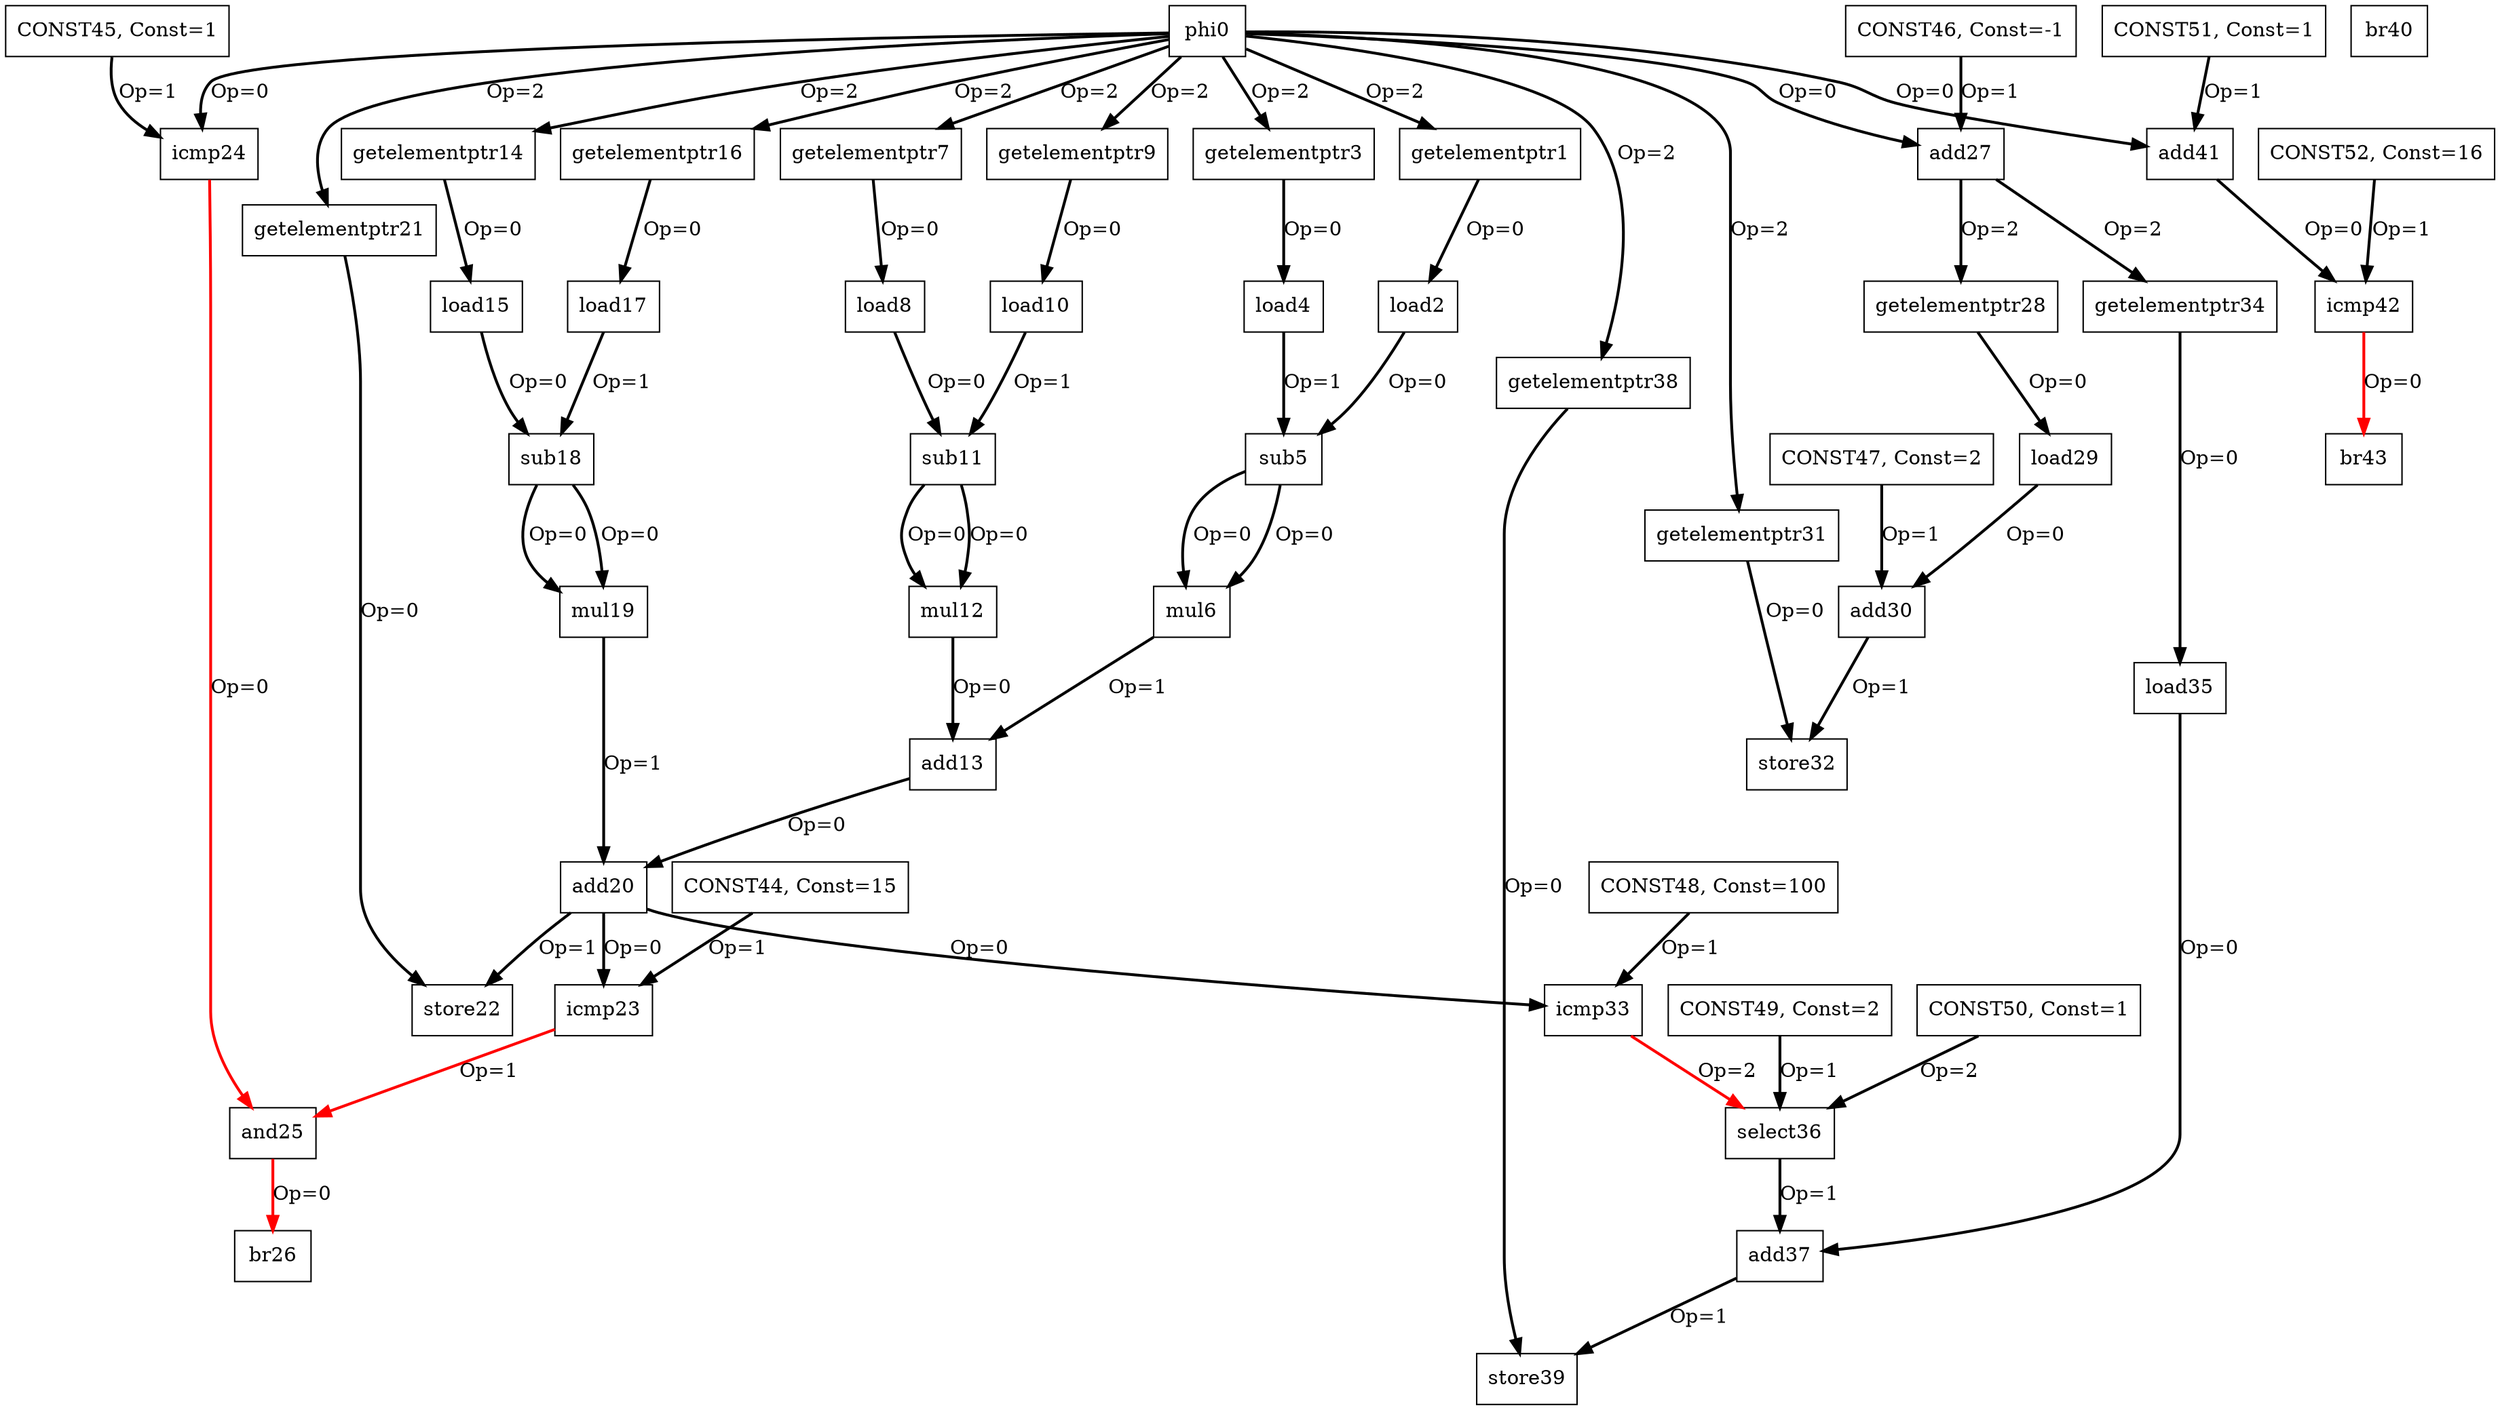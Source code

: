 Digraph G {
phi0[label = "phi0", shape = box, color = black];
getelementptr1[label = "getelementptr1", shape = box, color = black];
load2[label = "load2", shape = box, color = black];
getelementptr3[label = "getelementptr3", shape = box, color = black];
load4[label = "load4", shape = box, color = black];
sub5[label = "sub5", shape = box, color = black];
mul6[label = "mul6", shape = box, color = black];
getelementptr7[label = "getelementptr7", shape = box, color = black];
load8[label = "load8", shape = box, color = black];
getelementptr9[label = "getelementptr9", shape = box, color = black];
load10[label = "load10", shape = box, color = black];
sub11[label = "sub11", shape = box, color = black];
mul12[label = "mul12", shape = box, color = black];
add13[label = "add13", shape = box, color = black];
getelementptr14[label = "getelementptr14", shape = box, color = black];
load15[label = "load15", shape = box, color = black];
getelementptr16[label = "getelementptr16", shape = box, color = black];
load17[label = "load17", shape = box, color = black];
sub18[label = "sub18", shape = box, color = black];
mul19[label = "mul19", shape = box, color = black];
add20[label = "add20", shape = box, color = black];
getelementptr21[label = "getelementptr21", shape = box, color = black];
store22[label = "store22", shape = box, color = black];
icmp23[label = "icmp23", shape = box, color = black];
icmp24[label = "icmp24", shape = box, color = black];
and25[label = "and25", shape = box, color = black];
br26[label = "br26", shape = box, color = black];
add27[label = "add27", shape = box, color = black];
getelementptr28[label = "getelementptr28", shape = box, color = black];
load29[label = "load29", shape = box, color = black];
add30[label = "add30", shape = box, color = black];
getelementptr31[label = "getelementptr31", shape = box, color = black];
store32[label = "store32", shape = box, color = black];
icmp33[label = "icmp33", shape = box, color = black];
getelementptr34[label = "getelementptr34", shape = box, color = black];
load35[label = "load35", shape = box, color = black];
select36[label = "select36", shape = box, color = black];
add37[label = "add37", shape = box, color = black];
getelementptr38[label = "getelementptr38", shape = box, color = black];
store39[label = "store39", shape = box, color = black];
br40[label = "br40", shape = box, color = black];
add41[label = "add41", shape = box, color = black];
icmp42[label = "icmp42", shape = box, color = black];
br43[label = "br43", shape = box, color = black];
CONST44[label = "CONST44, Const=15", shape = box, color = black];
CONST45[label = "CONST45, Const=1", shape = box, color = black];
CONST46[label = "CONST46, Const=-1", shape = box, color = black];
CONST47[label = "CONST47, Const=2", shape = box, color = black];
CONST48[label = "CONST48, Const=100", shape = box, color = black];
CONST49[label = "CONST49, Const=2", shape = box, color = black];
CONST50[label = "CONST50, Const=1", shape = box, color = black];
CONST51[label = "CONST51, Const=1", shape = box, color = black];
CONST52[label = "CONST52, Const=16", shape = box, color = black];
phi0 -> add41[color = black, style = bold, label = "Op=0"];
phi0 -> getelementptr38[color = black, style = bold, label = "Op=2"];
phi0 -> getelementptr31[color = black, style = bold, label = "Op=2"];
phi0 -> add27[color = black, style = bold, label = "Op=0"];
phi0 -> icmp24[color = black, style = bold, label = "Op=0"];
phi0 -> getelementptr21[color = black, style = bold, label = "Op=2"];
phi0 -> getelementptr16[color = black, style = bold, label = "Op=2"];
phi0 -> getelementptr14[color = black, style = bold, label = "Op=2"];
phi0 -> getelementptr9[color = black, style = bold, label = "Op=2"];
phi0 -> getelementptr7[color = black, style = bold, label = "Op=2"];
phi0 -> getelementptr3[color = black, style = bold, label = "Op=2"];
phi0 -> getelementptr1[color = black, style = bold, label = "Op=2"];
getelementptr1 -> load2[color = black, style = bold, label = "Op=0"];
load2 -> sub5[color = black, style = bold, label = "Op=0"];
getelementptr3 -> load4[color = black, style = bold, label = "Op=0"];
load4 -> sub5[color = black, style = bold, label = "Op=1"];
sub5 -> mul6[color = black, style = bold, label = "Op=0"];
sub5 -> mul6[color = black, style = bold, label = "Op=0"];
mul6 -> add13[color = black, style = bold, label = "Op=1"];
getelementptr7 -> load8[color = black, style = bold, label = "Op=0"];
load8 -> sub11[color = black, style = bold, label = "Op=0"];
getelementptr9 -> load10[color = black, style = bold, label = "Op=0"];
load10 -> sub11[color = black, style = bold, label = "Op=1"];
sub11 -> mul12[color = black, style = bold, label = "Op=0"];
sub11 -> mul12[color = black, style = bold, label = "Op=0"];
mul12 -> add13[color = black, style = bold, label = "Op=0"];
add13 -> add20[color = black, style = bold, label = "Op=0"];
getelementptr14 -> load15[color = black, style = bold, label = "Op=0"];
load15 -> sub18[color = black, style = bold, label = "Op=0"];
getelementptr16 -> load17[color = black, style = bold, label = "Op=0"];
load17 -> sub18[color = black, style = bold, label = "Op=1"];
sub18 -> mul19[color = black, style = bold, label = "Op=0"];
sub18 -> mul19[color = black, style = bold, label = "Op=0"];
mul19 -> add20[color = black, style = bold, label = "Op=1"];
add20 -> icmp33[color = black, style = bold, label = "Op=0"];
add20 -> icmp23[color = black, style = bold, label = "Op=0"];
add20 -> store22[color = black, style = bold, label = "Op=1"];
getelementptr21 -> store22[color = black, style = bold, label = "Op=0"];
CONST44 -> icmp23[color = black, style = bold, label = "Op=1"];
icmp23 -> and25[color = red, style = bold, label = "Op=1"];
CONST45 -> icmp24[color = black, style = bold, label = "Op=1"];
icmp24 -> and25[color = red, style = bold, label = "Op=0"];
and25 -> br26[color = red, style = bold, label = "Op=0"];
CONST46 -> add27[color = black, style = bold, label = "Op=1"];
add27 -> getelementptr34[color = black, style = bold, label = "Op=2"];
add27 -> getelementptr28[color = black, style = bold, label = "Op=2"];
getelementptr28 -> load29[color = black, style = bold, label = "Op=0"];
load29 -> add30[color = black, style = bold, label = "Op=0"];
CONST47 -> add30[color = black, style = bold, label = "Op=1"];
add30 -> store32[color = black, style = bold, label = "Op=1"];
getelementptr31 -> store32[color = black, style = bold, label = "Op=0"];
CONST48 -> icmp33[color = black, style = bold, label = "Op=1"];
icmp33 -> select36[color = red, style = bold, label = "Op=2"];
getelementptr34 -> load35[color = black, style = bold, label = "Op=0"];
load35 -> add37[color = black, style = bold, label = "Op=0"];
CONST49 -> select36[color = black, style = bold, label = "Op=1"];
CONST50 -> select36[color = black, style = bold, label = "Op=2"];
select36 -> add37[color = black, style = bold, label = "Op=1"];
add37 -> store39[color = black, style = bold, label = "Op=1"];
getelementptr38 -> store39[color = black, style = bold, label = "Op=0"];
CONST51 -> add41[color = black, style = bold, label = "Op=1"];
add41 -> icmp42[color = black, style = bold, label = "Op=0"];
CONST52 -> icmp42[color = black, style = bold, label = "Op=1"];
icmp42 -> br43[color = red, style = bold, label = "Op=0"];
}
